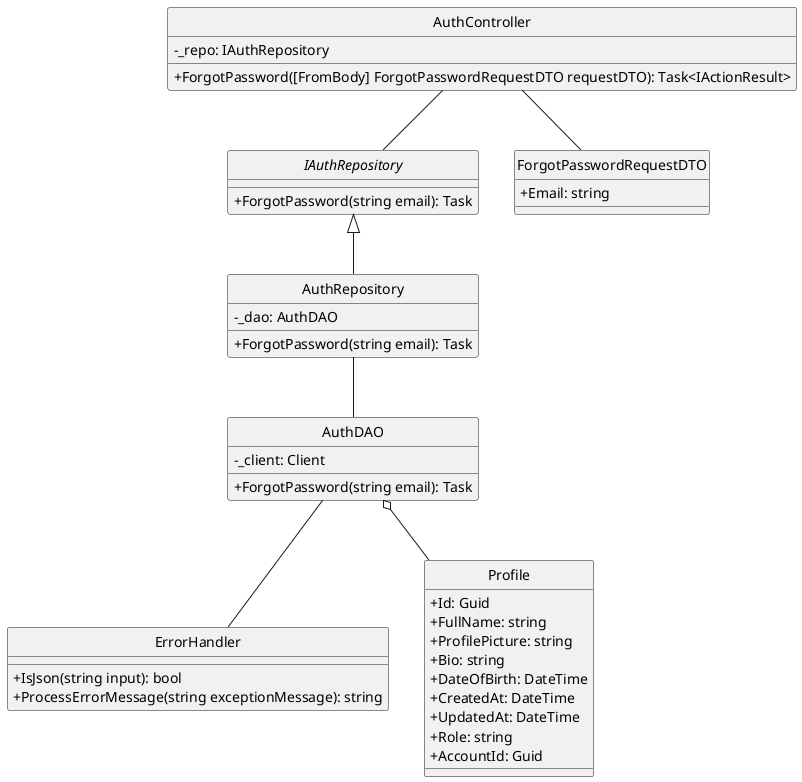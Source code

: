 @startuml getUserById
hide circle
skinparam classAttributeIconSize 0
class AuthController {
    - _repo: IAuthRepository
    + ForgotPassword([FromBody] ForgotPasswordRequestDTO requestDTO): Task<IActionResult> 
}

class ErrorHandler {
    + IsJson(string input): bool
    + ProcessErrorMessage(string exceptionMessage): string
} 

interface IAuthRepository { 
    + ForgotPassword(string email): Task
}

class AuthRepository {
    - _dao: AuthDAO
    + ForgotPassword(string email): Task    
}

class AuthDAO {
    - _client: Client
    + ForgotPassword(string email): Task
}

class ForgotPasswordRequestDTO {
    + Email: string
}

class Profile {
    + Id: Guid
    + FullName: string
    + ProfilePicture: string
    + Bio: string
    + DateOfBirth: DateTime
    + CreatedAt: DateTime
    + UpdatedAt: DateTime
    + Role: string
    + AccountId: Guid
}

AuthController -- ForgotPasswordRequestDTO
AuthController -- IAuthRepository

IAuthRepository <|-- AuthRepository
AuthRepository -- AuthDAO


AuthDAO -- ErrorHandler

AuthDAO o-- Profile
@enduml